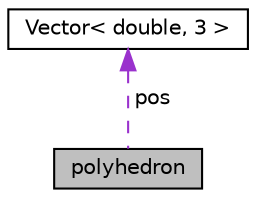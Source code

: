 digraph "polyhedron"
{
  edge [fontname="Helvetica",fontsize="10",labelfontname="Helvetica",labelfontsize="10"];
  node [fontname="Helvetica",fontsize="10",shape=record];
  Node4 [label="polyhedron",height=0.2,width=0.4,color="black", fillcolor="grey75", style="filled", fontcolor="black"];
  Node5 -> Node4 [dir="back",color="darkorchid3",fontsize="10",style="dashed",label=" pos" ,fontname="Helvetica"];
  Node5 [label="Vector\< double, 3 \>",height=0.2,width=0.4,color="black", fillcolor="white", style="filled",URL="$classVector.html"];
}
